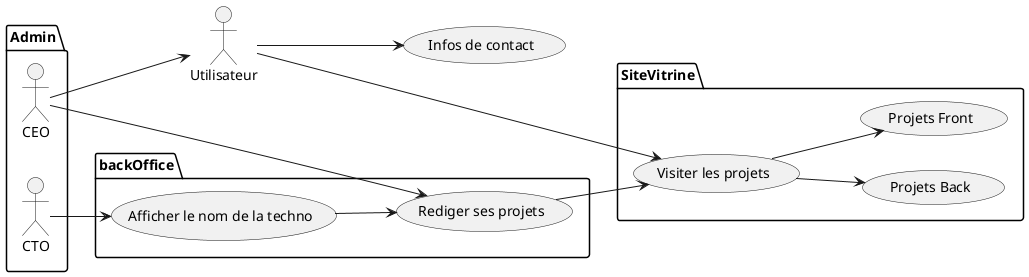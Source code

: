 @startuml Test
left to right direction

actor Utilisateur as u

package Admin {
actor CEO as ceo
actor CTO as cto 
}

ceo --> u
package SiteVitrine {
  usecase "Visiter les projets" as UC2
  usecase "Projets Back" as UC5
  usecase "Projets Front" as UC6
}

  usecase "Infos de contact" as UC4

package backOffice{
  usecase "Rediger ses projets" as UC1
  usecase "Afficher le nom de la techno" as UC3
}
ceo --> UC1 
UC1 --> UC2
u --> UC2
u --> UC4
UC2 --> UC5
UC2 --> UC6
UC3 --> UC1
cto --> UC3 
@enduml
